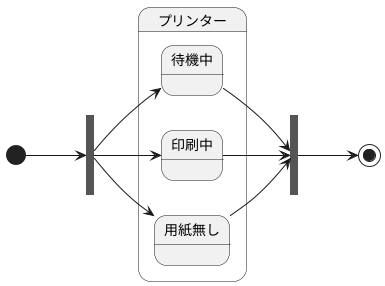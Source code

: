 @startuml 演習6-1
left to right direction
state f <<fork>>
state j <<join>>
state プリンター {
    state 待機中
    state 印刷中
    state 用紙無し
}
[*] --> f
f --> 待機中
f --> 印刷中
f --> 用紙無し
待機中 --> j
印刷中 --> j
用紙無し --> j
j --> [*]
@enduml